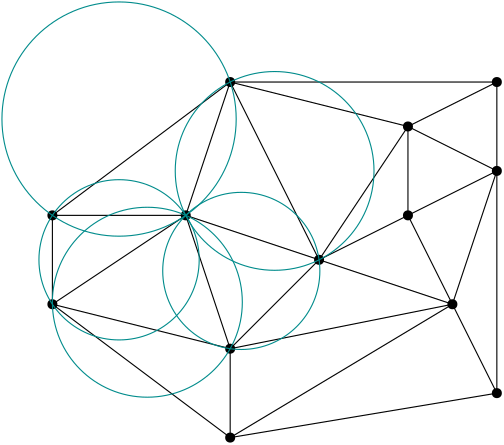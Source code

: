 <?xml version="1.0"?>
<!DOCTYPE ipe SYSTEM "ipe.dtd">
<ipe version="70005" creator="Ipe 7.1.1">
<info created="D:20130701121531" modified="D:20130701183644"/>
<ipestyle name="basic">
<symbol name="arrow/arc(spx)">
<path stroke="sym-stroke" fill="sym-stroke" pen="sym-pen">
0 0 m
-1 0.333 l
-1 -0.333 l
h
</path>
</symbol>
<symbol name="arrow/farc(spx)">
<path stroke="sym-stroke" fill="white" pen="sym-pen">
0 0 m
-1 0.333 l
-1 -0.333 l
h
</path>
</symbol>
<symbol name="mark/circle(sx)" transformations="translations">
<path fill="sym-stroke">
0.6 0 0 0.6 0 0 e
0.4 0 0 0.4 0 0 e
</path>
</symbol>
<symbol name="mark/disk(sx)" transformations="translations">
<path fill="sym-stroke">
0.6 0 0 0.6 0 0 e
</path>
</symbol>
<symbol name="mark/fdisk(sfx)" transformations="translations">
<group>
<path fill="sym-fill">
0.5 0 0 0.5 0 0 e
</path>
<path fill="sym-stroke" fillrule="eofill">
0.6 0 0 0.6 0 0 e
0.4 0 0 0.4 0 0 e
</path>
</group>
</symbol>
<symbol name="mark/box(sx)" transformations="translations">
<path fill="sym-stroke" fillrule="eofill">
-0.6 -0.6 m
0.6 -0.6 l
0.6 0.6 l
-0.6 0.6 l
h
-0.4 -0.4 m
0.4 -0.4 l
0.4 0.4 l
-0.4 0.4 l
h
</path>
</symbol>
<symbol name="mark/square(sx)" transformations="translations">
<path fill="sym-stroke">
-0.6 -0.6 m
0.6 -0.6 l
0.6 0.6 l
-0.6 0.6 l
h
</path>
</symbol>
<symbol name="mark/fsquare(sfx)" transformations="translations">
<group>
<path fill="sym-fill">
-0.5 -0.5 m
0.5 -0.5 l
0.5 0.5 l
-0.5 0.5 l
h
</path>
<path fill="sym-stroke" fillrule="eofill">
-0.6 -0.6 m
0.6 -0.6 l
0.6 0.6 l
-0.6 0.6 l
h
-0.4 -0.4 m
0.4 -0.4 l
0.4 0.4 l
-0.4 0.4 l
h
</path>
</group>
</symbol>
<symbol name="mark/cross(sx)" transformations="translations">
<group>
<path fill="sym-stroke">
-0.43 -0.57 m
0.57 0.43 l
0.43 0.57 l
-0.57 -0.43 l
h
</path>
<path fill="sym-stroke">
-0.43 0.57 m
0.57 -0.43 l
0.43 -0.57 l
-0.57 0.43 l
h
</path>
</group>
</symbol>
<symbol name="arrow/fnormal(spx)">
<path stroke="sym-stroke" fill="white" pen="sym-pen">
0 0 m
-1 0.333 l
-1 -0.333 l
h
</path>
</symbol>
<symbol name="arrow/pointed(spx)">
<path stroke="sym-stroke" fill="sym-stroke" pen="sym-pen">
0 0 m
-1 0.333 l
-0.8 0 l
-1 -0.333 l
h
</path>
</symbol>
<symbol name="arrow/fpointed(spx)">
<path stroke="sym-stroke" fill="white" pen="sym-pen">
0 0 m
-1 0.333 l
-0.8 0 l
-1 -0.333 l
h
</path>
</symbol>
<symbol name="arrow/linear(spx)">
<path stroke="sym-stroke" pen="sym-pen">
-1 0.333 m
0 0 l
-1 -0.333 l
</path>
</symbol>
<symbol name="arrow/fdouble(spx)">
<path stroke="sym-stroke" fill="white" pen="sym-pen">
0 0 m
-1 0.333 l
-1 -0.333 l
h
-1 0 m
-2 0.333 l
-2 -0.333 l
h
</path>
</symbol>
<symbol name="arrow/double(spx)">
<path stroke="sym-stroke" fill="sym-stroke" pen="sym-pen">
0 0 m
-1 0.333 l
-1 -0.333 l
h
-1 0 m
-2 0.333 l
-2 -0.333 l
h
</path>
</symbol>
<pen name="heavier" value="0.8"/>
<pen name="fat" value="1.2"/>
<pen name="ultrafat" value="2"/>
<symbolsize name="large" value="5"/>
<symbolsize name="small" value="2"/>
<symbolsize name="tiny" value="1.1"/>
<arrowsize name="large" value="10"/>
<arrowsize name="small" value="5"/>
<arrowsize name="tiny" value="3"/>
<color name="red" value="1 0 0"/>
<color name="green" value="0 1 0"/>
<color name="blue" value="0 0 1"/>
<color name="yellow" value="1 1 0"/>
<color name="orange" value="1 0.647 0"/>
<color name="gold" value="1 0.843 0"/>
<color name="purple" value="0.627 0.125 0.941"/>
<color name="gray" value="0.745"/>
<color name="brown" value="0.647 0.165 0.165"/>
<color name="navy" value="0 0 0.502"/>
<color name="pink" value="1 0.753 0.796"/>
<color name="seagreen" value="0.18 0.545 0.341"/>
<color name="turquoise" value="0.251 0.878 0.816"/>
<color name="violet" value="0.933 0.51 0.933"/>
<color name="darkblue" value="0 0 0.545"/>
<color name="darkcyan" value="0 0.545 0.545"/>
<color name="darkgray" value="0.663"/>
<color name="darkgreen" value="0 0.392 0"/>
<color name="darkmagenta" value="0.545 0 0.545"/>
<color name="darkorange" value="1 0.549 0"/>
<color name="darkred" value="0.545 0 0"/>
<color name="lightblue" value="0.678 0.847 0.902"/>
<color name="lightcyan" value="0.878 1 1"/>
<color name="lightgray" value="0.827"/>
<color name="lightgreen" value="0.565 0.933 0.565"/>
<color name="lightyellow" value="1 1 0.878"/>
<dashstyle name="dashed" value="[4] 0"/>
<dashstyle name="dotted" value="[1 3] 0"/>
<dashstyle name="dash dotted" value="[4 2 1 2] 0"/>
<dashstyle name="dash dot dotted" value="[4 2 1 2 1 2] 0"/>
<textsize name="large" value="\large"/>
<textsize name="Large" value="\Large"/>
<textsize name="LARGE" value="\LARGE"/>
<textsize name="huge" value="\huge"/>
<textsize name="Huge" value="\Huge"/>
<textsize name="small" value="\small"/>
<textsize name="footnote" value="\footnotesize"/>
<textsize name="tiny" value="\tiny"/>
<textstyle name="center" begin="\begin{center}" end="\end{center}"/>
<textstyle name="itemize" begin="\begin{itemize}" end="\end{itemize}"/>
<textstyle name="item" begin="\begin{itemize}\item{}" end="\end{itemize}"/>
<gridsize name="4 pts" value="4"/>
<gridsize name="8 pts (~3 mm)" value="8"/>
<gridsize name="16 pts (~6 mm)" value="16"/>
<gridsize name="32 pts (~12 mm)" value="32"/>
<gridsize name="10 pts (~3.5 mm)" value="10"/>
<gridsize name="20 pts (~7 mm)" value="20"/>
<gridsize name="14 pts (~5 mm)" value="14"/>
<gridsize name="28 pts (~10 mm)" value="28"/>
<gridsize name="56 pts (~20 mm)" value="56"/>
<anglesize name="90 deg" value="90"/>
<anglesize name="60 deg" value="60"/>
<anglesize name="45 deg" value="45"/>
<anglesize name="30 deg" value="30"/>
<anglesize name="22.5 deg" value="22.5"/>
<tiling name="falling" angle="-60" step="4" width="1"/>
<tiling name="rising" angle="30" step="4" width="1"/>
</ipestyle>
<page>
<layer name="alpha"/>
<layer name="beta"/>
<layer name="gamma"/>
<view layers="alpha beta" active="beta"/>
<use layer="alpha" name="mark/disk(sx)" pos="224 688" size="normal" stroke="black"/>
<use name="mark/disk(sx)" pos="160 640" size="normal" stroke="black"/>
<use name="mark/disk(sx)" pos="224 560" size="normal" stroke="black"/>
<use name="mark/disk(sx)" pos="320 576" size="normal" stroke="black"/>
<use name="mark/disk(sx)" pos="256 624" size="normal" stroke="black"/>
<use name="mark/disk(sx)" pos="208 640" size="normal" stroke="black"/>
<use name="mark/disk(sx)" pos="320 656" size="normal" stroke="black"/>
<use name="mark/disk(sx)" pos="320 688" size="normal" stroke="black"/>
<use name="mark/disk(sx)" pos="288 672" size="normal" stroke="black"/>
<use name="mark/disk(sx)" pos="288 640" size="normal" stroke="black"/>
<use name="mark/disk(sx)" pos="304 608" size="normal" stroke="black"/>
<use name="mark/disk(sx)" pos="160 608" size="normal" stroke="black"/>
<use name="mark/disk(sx)" pos="224 592" size="normal" stroke="black"/>
<group layer="beta">
<path stroke="black">
320 656 m
304 608 l
</path>
<path stroke="black">
320 576 m
320 656 l
</path>
<path stroke="black">
304 608 m
320 576 l
</path>
<path stroke="black">
224 560 m
304 608 l
</path>
<path stroke="black">
288 640 m
320 656 l
</path>
<path stroke="black">
288 672 m
320 656 l
</path>
<path stroke="black">
320 688 m
320 656 l
</path>
<path stroke="black">
224 592 m
304 608 l
</path>
<path stroke="black">
256 624 m
224 592 l
</path>
<path stroke="black">
288 672 m
320 688 l
</path>
<path stroke="black">
224 688 m
288 672 l
</path>
<path stroke="black">
304 608 m
288 640 l
</path>
<path stroke="black">
256 624 m
304 608 l
</path>
<path stroke="black">
208 640 m
256 624 l
</path>
<path stroke="black">
256 624 m
224 688 l
</path>
<path stroke="black">
256 624 m
288 640 l
</path>
<path stroke="black">
288 672 m
256 624 l
</path>
<path stroke="black">
288 640 m
288 672 l
</path>
<path stroke="black">
224 688 m
320 688 l
</path>
<path stroke="black">
208 640 m
224 688 l
</path>
<path stroke="black">
160 640 m
208 640 l
</path>
<path stroke="black">
224 592 m
208 640 l
</path>
<path stroke="black">
208 640 m
160 608 l
</path>
<path stroke="black">
320 576 m
224 560 l
</path>
<path stroke="black">
160 608 m
160 640 l
</path>
<path stroke="black">
160 640 m
224 688 l
</path>
<path stroke="black">
224 560 m
224 592 l
</path>
<path stroke="black">
224 592 m
160 608 l
</path>
<path stroke="black">
224 560 m
160 608 l
</path>
</group>
<group layer="gamma">
<path stroke="darkblue">
360 616 m
312 632 l
</path>
<path stroke="darkblue">
360 616 m
271.385 571.692 l
</path>
<path stroke="darkblue">
268.8 576 m
271.385 571.692 l
</path>
<path stroke="darkblue">
300 656 m
312 632 l
</path>
<path stroke="darkblue">
308 672 m
300 656 l
</path>
<path stroke="darkblue">
268 580 m
268.8 576 l
</path>
<path stroke="darkblue">
268 580 m
228 620 l
</path>
<path stroke="darkblue">
275 738 m
308 672 l
</path>
<path stroke="darkblue">
270.5 738 m
251.429 661.714 l
</path>
<path stroke="darkblue">
280 616 m
312 632 l
</path>
<path stroke="darkblue">
280 616 m
268 580 l
</path>
<path stroke="darkblue">
240 656 m
228 620 l
</path>
<path stroke="darkblue">
240 656 m
251.429 661.714 l
</path>
<path stroke="darkblue">
260 656 m
280 616 l
</path>
<path stroke="darkblue">
260 656 m
251.429 661.714 l
</path>
<path stroke="darkblue">
260 656 m
300 656 l
</path>
<path stroke="darkblue">
184 674.667 m
240 656 l
</path>
<path stroke="darkblue">
184 674.667 m
184 624 l
</path>
<path stroke="darkblue">
194.182 608.727 m
228 620 l
</path>
<path stroke="darkblue">
194.182 608.727 m
184 624 l
</path>
<path stroke="darkblue">
186 576 m
268.8 576 l
</path>
<path stroke="darkblue">
186 576 m
194.182 608.727 l
</path>
<path stroke="darkblue">
360 616 m
370 616 l
</path>
<path stroke="darkblue">
308 672 m
370 672 l
</path>
<path stroke="darkblue">
271.385 571.692 m
281.667 510 l
</path>
<path stroke="darkblue">
184 624 m
110 624 l
</path>
<path stroke="darkblue">
184 674.667 m
136.5 738 l
</path>
<path stroke="darkblue">
186 576 m
136.5 510 l
</path>
</group>
<path stroke="black">
42.1637 0 0 42.1637 184 674.667 e
</path>
<path layer="beta" stroke="darkcyan">
42.1637 0 0 42.1637 184 674.667 e
</path>
<path stroke="darkcyan">
28.2843 0 0 28.2843 228 620 e
</path>
<path stroke="darkcyan">
28.8444 0 0 28.8444 184 624 e
</path>
<path stroke="darkcyan">
35.7771 0 0 35.7771 240 656 e
</path>
<path stroke="darkcyan">
34.1896 0 0 34.1896 194.182 608.727 e
</path>
</page>
</ipe>
